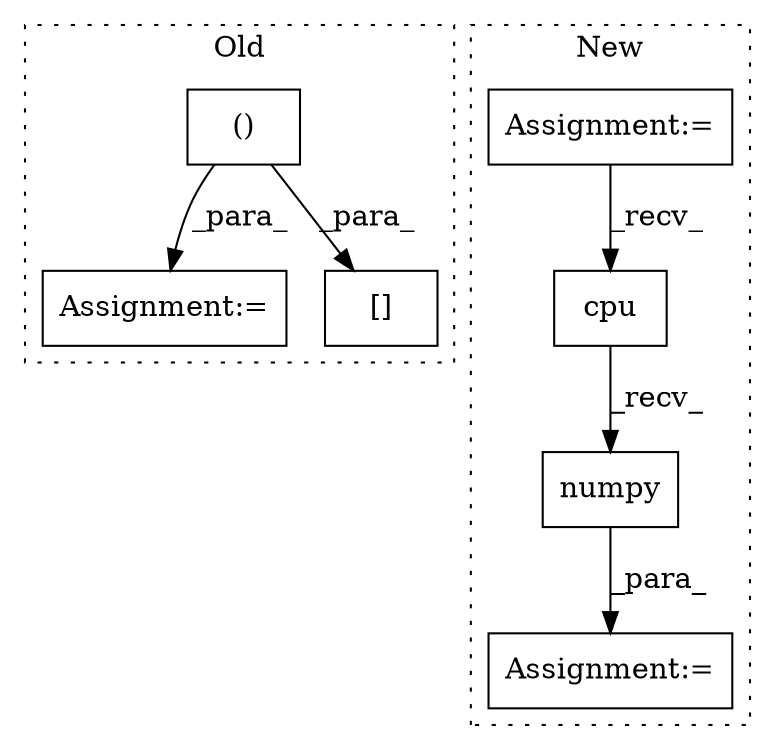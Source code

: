 digraph G {
subgraph cluster0 {
1 [label="()" a="106" s="3582" l="39" shape="box"];
6 [label="Assignment:=" a="7" s="3854" l="1" shape="box"];
7 [label="[]" a="2" s="3573,3621" l="9,2" shape="box"];
label = "Old";
style="dotted";
}
subgraph cluster1 {
2 [label="cpu" a="32" s="3822" l="5" shape="box"];
3 [label="Assignment:=" a="7" s="3764" l="7" shape="box"];
4 [label="numpy" a="32" s="3828" l="7" shape="box"];
5 [label="Assignment:=" a="7" s="3575" l="1" shape="box"];
label = "New";
style="dotted";
}
1 -> 7 [label="_para_"];
1 -> 6 [label="_para_"];
2 -> 4 [label="_recv_"];
4 -> 3 [label="_para_"];
5 -> 2 [label="_recv_"];
}